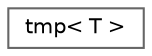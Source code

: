 digraph "Graphical Class Hierarchy"
{
 // LATEX_PDF_SIZE
  bgcolor="transparent";
  edge [fontname=Helvetica,fontsize=10,labelfontname=Helvetica,labelfontsize=10];
  node [fontname=Helvetica,fontsize=10,shape=box,height=0.2,width=0.4];
  rankdir="LR";
  Node0 [id="Node000000",label="tmp\< T \>",height=0.2,width=0.4,color="grey40", fillcolor="white", style="filled",URL="$classFoam_1_1tmp.html",tooltip="A class for managing temporary objects."];
}
